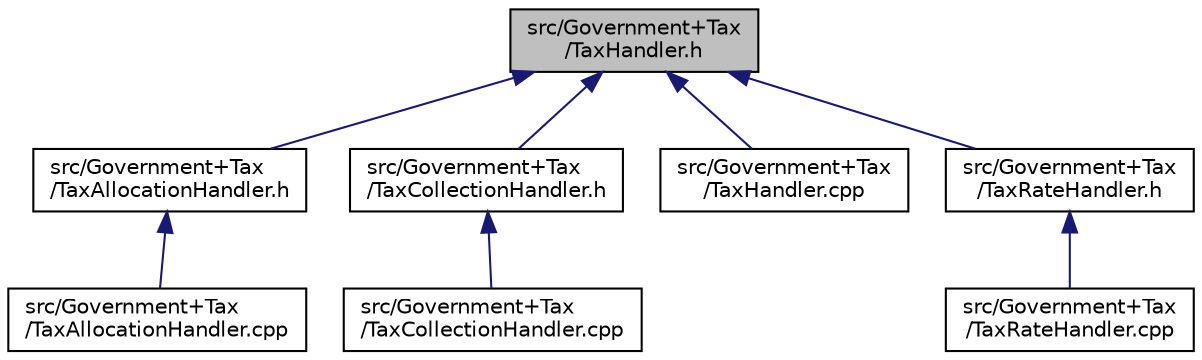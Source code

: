 digraph "src/Government+Tax/TaxHandler.h"
{
 // LATEX_PDF_SIZE
  edge [fontname="Helvetica",fontsize="10",labelfontname="Helvetica",labelfontsize="10"];
  node [fontname="Helvetica",fontsize="10",shape=record];
  Node1 [label="src/Government+Tax\l/TaxHandler.h",height=0.2,width=0.4,color="black", fillcolor="grey75", style="filled", fontcolor="black",tooltip=" "];
  Node1 -> Node2 [dir="back",color="midnightblue",fontsize="10",style="solid",fontname="Helvetica"];
  Node2 [label="src/Government+Tax\l/TaxAllocationHandler.h",height=0.2,width=0.4,color="black", fillcolor="white", style="filled",URL="$TaxAllocationHandler_8h.html",tooltip=" "];
  Node2 -> Node3 [dir="back",color="midnightblue",fontsize="10",style="solid",fontname="Helvetica"];
  Node3 [label="src/Government+Tax\l/TaxAllocationHandler.cpp",height=0.2,width=0.4,color="black", fillcolor="white", style="filled",URL="$TaxAllocationHandler_8cpp.html",tooltip=" "];
  Node1 -> Node4 [dir="back",color="midnightblue",fontsize="10",style="solid",fontname="Helvetica"];
  Node4 [label="src/Government+Tax\l/TaxCollectionHandler.h",height=0.2,width=0.4,color="black", fillcolor="white", style="filled",URL="$TaxCollectionHandler_8h.html",tooltip=" "];
  Node4 -> Node5 [dir="back",color="midnightblue",fontsize="10",style="solid",fontname="Helvetica"];
  Node5 [label="src/Government+Tax\l/TaxCollectionHandler.cpp",height=0.2,width=0.4,color="black", fillcolor="white", style="filled",URL="$TaxCollectionHandler_8cpp.html",tooltip=" "];
  Node1 -> Node6 [dir="back",color="midnightblue",fontsize="10",style="solid",fontname="Helvetica"];
  Node6 [label="src/Government+Tax\l/TaxHandler.cpp",height=0.2,width=0.4,color="black", fillcolor="white", style="filled",URL="$TaxHandler_8cpp.html",tooltip=" "];
  Node1 -> Node7 [dir="back",color="midnightblue",fontsize="10",style="solid",fontname="Helvetica"];
  Node7 [label="src/Government+Tax\l/TaxRateHandler.h",height=0.2,width=0.4,color="black", fillcolor="white", style="filled",URL="$TaxRateHandler_8h.html",tooltip=" "];
  Node7 -> Node8 [dir="back",color="midnightblue",fontsize="10",style="solid",fontname="Helvetica"];
  Node8 [label="src/Government+Tax\l/TaxRateHandler.cpp",height=0.2,width=0.4,color="black", fillcolor="white", style="filled",URL="$TaxRateHandler_8cpp.html",tooltip=" "];
}
